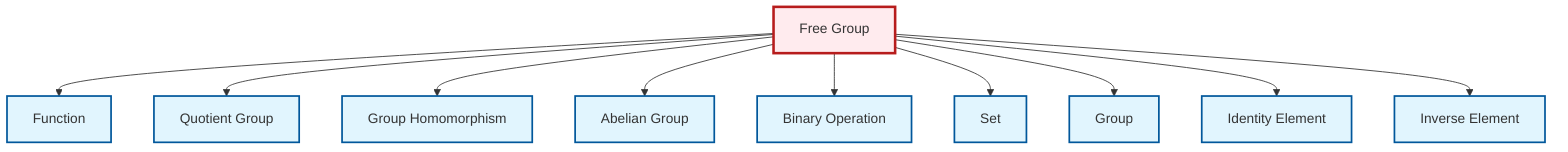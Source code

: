graph TD
    classDef definition fill:#e1f5fe,stroke:#01579b,stroke-width:2px
    classDef theorem fill:#f3e5f5,stroke:#4a148c,stroke-width:2px
    classDef axiom fill:#fff3e0,stroke:#e65100,stroke-width:2px
    classDef example fill:#e8f5e9,stroke:#1b5e20,stroke-width:2px
    classDef current fill:#ffebee,stroke:#b71c1c,stroke-width:3px
    def-group["Group"]:::definition
    def-inverse-element["Inverse Element"]:::definition
    def-free-group["Free Group"]:::definition
    def-identity-element["Identity Element"]:::definition
    def-quotient-group["Quotient Group"]:::definition
    def-function["Function"]:::definition
    def-binary-operation["Binary Operation"]:::definition
    def-homomorphism["Group Homomorphism"]:::definition
    def-abelian-group["Abelian Group"]:::definition
    def-set["Set"]:::definition
    def-free-group --> def-function
    def-free-group --> def-quotient-group
    def-free-group --> def-homomorphism
    def-free-group --> def-abelian-group
    def-free-group --> def-binary-operation
    def-free-group --> def-set
    def-free-group --> def-group
    def-free-group --> def-identity-element
    def-free-group --> def-inverse-element
    class def-free-group current